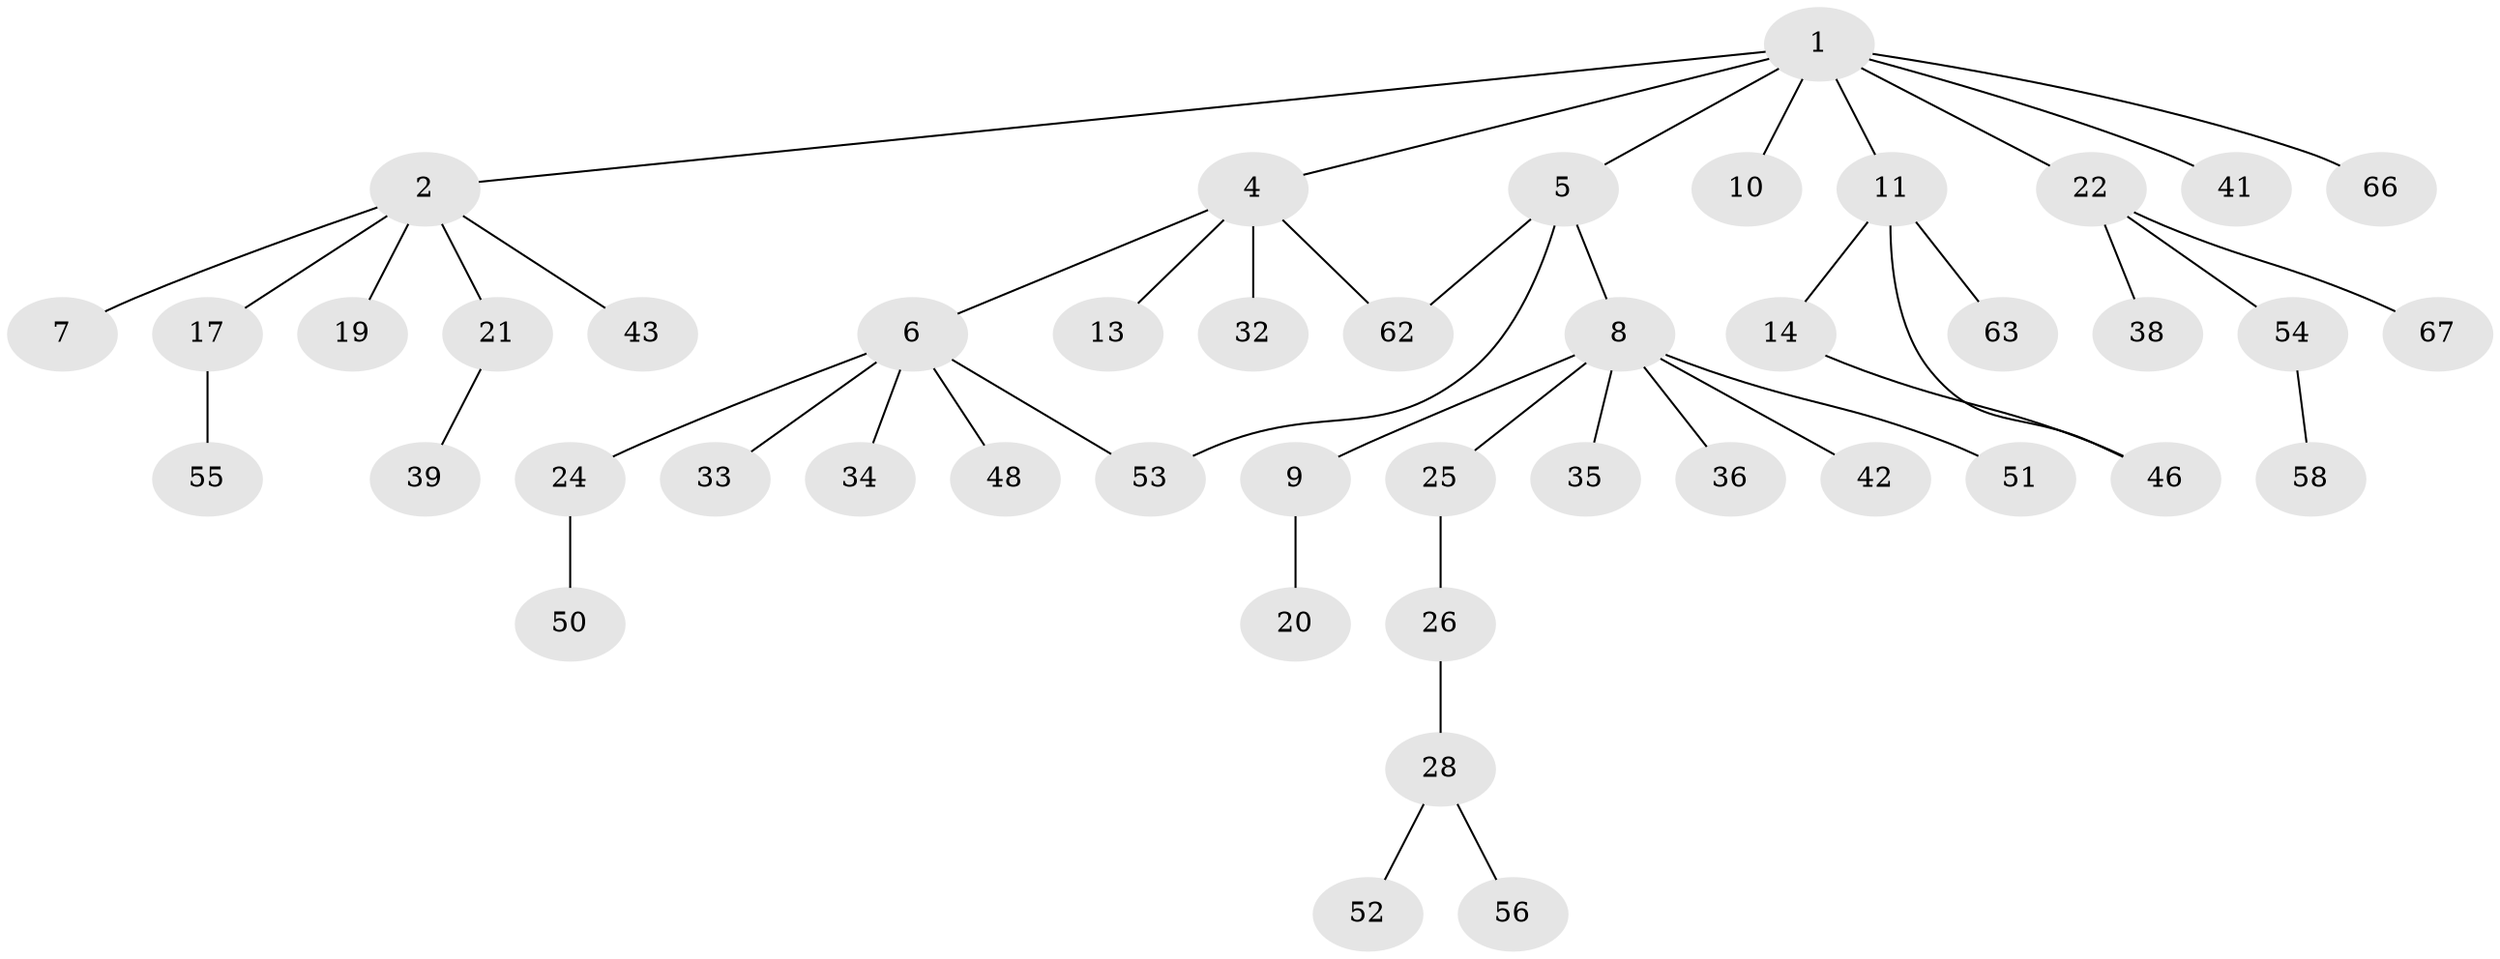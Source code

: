 // original degree distribution, {6: 0.04477611940298507, 7: 0.014925373134328358, 4: 0.029850746268656716, 5: 0.029850746268656716, 1: 0.5223880597014925, 8: 0.014925373134328358, 2: 0.2537313432835821, 3: 0.08955223880597014}
// Generated by graph-tools (version 1.1) at 2025/41/03/06/25 10:41:28]
// undirected, 45 vertices, 47 edges
graph export_dot {
graph [start="1"]
  node [color=gray90,style=filled];
  1 [super="+3"];
  2 [super="+23"];
  4 [super="+37"];
  5 [super="+47"];
  6 [super="+12"];
  7;
  8 [super="+30"];
  9 [super="+15"];
  10;
  11 [super="+60"];
  13 [super="+16"];
  14 [super="+18"];
  17 [super="+59"];
  19 [super="+29"];
  20 [super="+64"];
  21 [super="+31"];
  22 [super="+27"];
  24 [super="+45"];
  25;
  26 [super="+40"];
  28 [super="+44"];
  32;
  33 [super="+49"];
  34;
  35;
  36;
  38;
  39;
  41;
  42;
  43;
  46;
  48;
  50;
  51 [super="+65"];
  52;
  53 [super="+61"];
  54 [super="+57"];
  55;
  56;
  58;
  62;
  63;
  66;
  67;
  1 -- 2;
  1 -- 5;
  1 -- 10;
  1 -- 11;
  1 -- 66;
  1 -- 4;
  1 -- 22;
  1 -- 41;
  2 -- 7;
  2 -- 17;
  2 -- 19;
  2 -- 21;
  2 -- 43;
  4 -- 6;
  4 -- 13;
  4 -- 32;
  4 -- 62;
  5 -- 8;
  5 -- 62;
  5 -- 53;
  6 -- 33;
  6 -- 34;
  6 -- 48;
  6 -- 53;
  6 -- 24;
  8 -- 9;
  8 -- 25;
  8 -- 35;
  8 -- 36;
  8 -- 42;
  8 -- 51;
  9 -- 20;
  11 -- 14;
  11 -- 46;
  11 -- 63;
  14 -- 46;
  17 -- 55;
  21 -- 39;
  22 -- 38;
  22 -- 54;
  22 -- 67;
  24 -- 50;
  25 -- 26;
  26 -- 28;
  28 -- 52;
  28 -- 56;
  54 -- 58;
}
